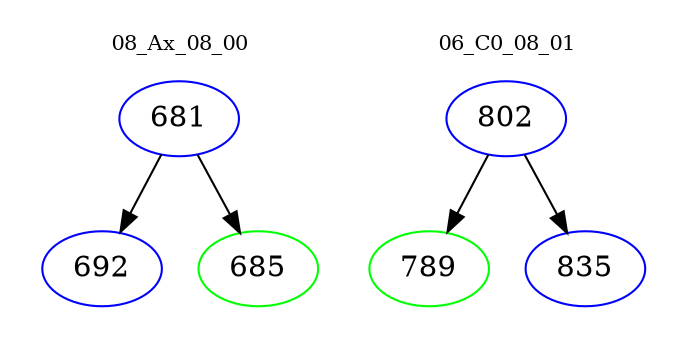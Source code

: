 digraph{
subgraph cluster_0 {
color = white
label = "08_Ax_08_00";
fontsize=10;
T0_681 [label="681", color="blue"]
T0_681 -> T0_692 [color="black"]
T0_692 [label="692", color="blue"]
T0_681 -> T0_685 [color="black"]
T0_685 [label="685", color="green"]
}
subgraph cluster_1 {
color = white
label = "06_C0_08_01";
fontsize=10;
T1_802 [label="802", color="blue"]
T1_802 -> T1_789 [color="black"]
T1_789 [label="789", color="green"]
T1_802 -> T1_835 [color="black"]
T1_835 [label="835", color="blue"]
}
}
